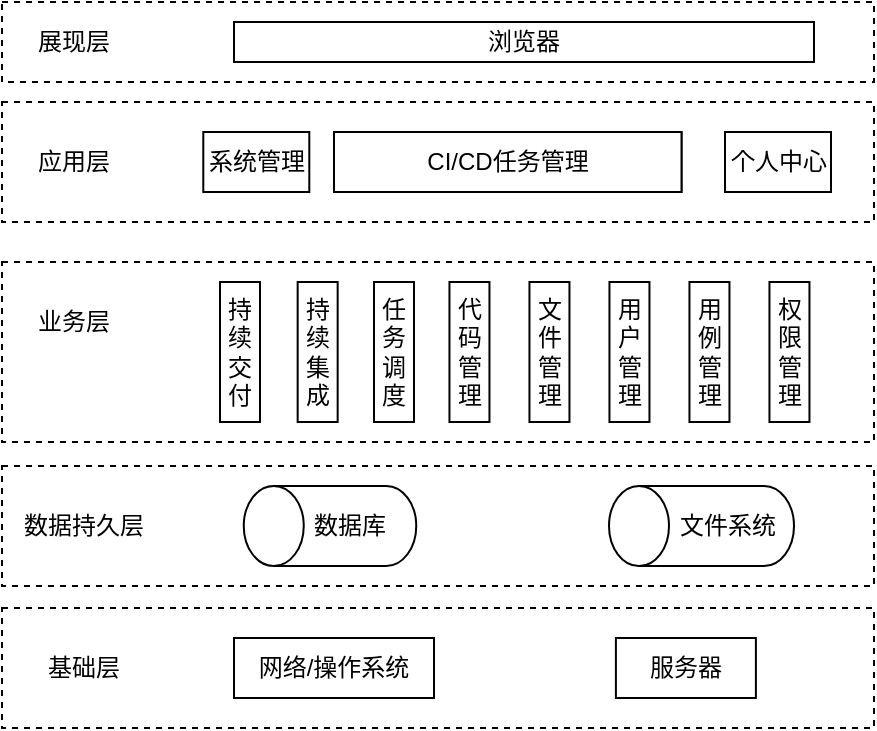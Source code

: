 <mxfile version="14.6.10" type="github">
  <diagram id="vFWC03K5JibOjdLcUImf" name="第 1 页">
    <mxGraphModel dx="1422" dy="762" grid="1" gridSize="10" guides="1" tooltips="1" connect="1" arrows="1" fold="1" page="1" pageScale="1" pageWidth="827" pageHeight="1169" math="0" shadow="0">
      <root>
        <mxCell id="0" />
        <mxCell id="1" parent="0" />
        <mxCell id="GfoEtZHWI8R1b00jcY76-1" value="" style="rounded=0;whiteSpace=wrap;html=1;dashed=1;" vertex="1" parent="1">
          <mxGeometry x="170" y="320" width="436" height="40" as="geometry" />
        </mxCell>
        <mxCell id="GfoEtZHWI8R1b00jcY76-2" value="" style="rounded=0;whiteSpace=wrap;html=1;dashed=1;" vertex="1" parent="1">
          <mxGeometry x="170" y="370" width="436" height="60" as="geometry" />
        </mxCell>
        <mxCell id="GfoEtZHWI8R1b00jcY76-3" value="展现层" style="text;html=1;strokeColor=none;fillColor=none;align=center;verticalAlign=middle;whiteSpace=wrap;rounded=0;dashed=1;" vertex="1" parent="1">
          <mxGeometry x="186" y="330" width="40" height="20" as="geometry" />
        </mxCell>
        <mxCell id="GfoEtZHWI8R1b00jcY76-4" value="应用层" style="text;html=1;strokeColor=none;fillColor=none;align=center;verticalAlign=middle;whiteSpace=wrap;rounded=0;dashed=1;" vertex="1" parent="1">
          <mxGeometry x="186" y="390" width="40" height="20" as="geometry" />
        </mxCell>
        <mxCell id="GfoEtZHWI8R1b00jcY76-5" value="" style="rounded=0;whiteSpace=wrap;html=1;dashed=1;" vertex="1" parent="1">
          <mxGeometry x="170" y="450" width="436" height="90" as="geometry" />
        </mxCell>
        <mxCell id="GfoEtZHWI8R1b00jcY76-6" value="业务层" style="text;html=1;strokeColor=none;fillColor=none;align=center;verticalAlign=middle;whiteSpace=wrap;rounded=0;dashed=1;" vertex="1" parent="1">
          <mxGeometry x="186" y="470" width="40" height="20" as="geometry" />
        </mxCell>
        <mxCell id="GfoEtZHWI8R1b00jcY76-7" value="浏览器" style="rounded=0;whiteSpace=wrap;html=1;" vertex="1" parent="1">
          <mxGeometry x="286" y="330" width="290" height="20" as="geometry" />
        </mxCell>
        <mxCell id="GfoEtZHWI8R1b00jcY76-8" value="个人中心" style="rounded=0;whiteSpace=wrap;html=1;" vertex="1" parent="1">
          <mxGeometry x="531.5" y="385" width="53" height="30" as="geometry" />
        </mxCell>
        <mxCell id="GfoEtZHWI8R1b00jcY76-9" value="CICD自动化管理" style="rounded=0;whiteSpace=wrap;html=1;" vertex="1" parent="1">
          <mxGeometry x="336" y="385" width="173.75" height="30" as="geometry" />
        </mxCell>
        <mxCell id="GfoEtZHWI8R1b00jcY76-10" value="系统管理" style="rounded=0;whiteSpace=wrap;html=1;" vertex="1" parent="1">
          <mxGeometry x="270.65" y="385" width="53" height="30" as="geometry" />
        </mxCell>
        <mxCell id="GfoEtZHWI8R1b00jcY76-11" value="持续集成&lt;span style=&quot;color: rgba(0 , 0 , 0 , 0) ; font-family: monospace ; font-size: 0px&quot;&gt;%3CmxGraphModel%3E%3Croot%3E%3CmxCell%20id%3D%220%22%2F%3E%3CmxCell%20id%3D%221%22%20parent%3D%220%22%2F%3E%3CmxCell%20id%3D%222%22%20value%3D%22%E7%94%A8%E4%BE%8B%E7%AE%A1%E7%90%86%22%20style%3D%22rounded%3D0%3BwhiteSpace%3Dwrap%3Bhtml%3D1%3B%22%20vertex%3D%221%22%20parent%3D%221%22%3E%3CmxGeometry%20x%3D%22376.73%22%20y%3D%22760%22%20width%3D%2220%22%20height%3D%2270%22%20as%3D%22geometry%22%2F%3E%3C%2FmxCell%3E%3C%2Froot%3E%3C%2FmxGraphModel%3E&lt;/span&gt;" style="rounded=0;whiteSpace=wrap;html=1;" vertex="1" parent="1">
          <mxGeometry x="317.83" y="460" width="20" height="70" as="geometry" />
        </mxCell>
        <mxCell id="GfoEtZHWI8R1b00jcY76-12" value="持续交付&lt;span style=&quot;color: rgba(0 , 0 , 0 , 0) ; font-family: monospace ; font-size: 0px&quot;&gt;%3CmxGraphModel%3E%3Croot%3E%3CmxCell%20id%3D%220%22%2F%3E%3CmxCell%20id%3D%221%22%20parent%3D%220%22%2F%3E%3CmxCell%20id%3D%222%22%20value%3D%22%E7%94%A8%E4%BE%8B%E7%AE%A1%E7%90%86%22%20style%3D%22rounded%3D0%3BwhiteSpace%3Dwrap%3Bhtml%3D1%3B%22%20vertex%3D%221%22%20parent%3D%221%22%3E%3CmxGeometry%20x%3D%22376.73%22%20y%3D%22760%22%20width%3D%2220%22%20height%3D%2270%22%20as%3D%22geometry%22%2F%3E%3C%2FmxCell%3E%3C%2Froot%3E%3C%2FmxGraphModel%3E&lt;/span&gt;" style="rounded=0;whiteSpace=wrap;html=1;" vertex="1" parent="1">
          <mxGeometry x="279" y="460" width="20" height="70" as="geometry" />
        </mxCell>
        <mxCell id="GfoEtZHWI8R1b00jcY76-13" value="" style="group" vertex="1" connectable="0" parent="1">
          <mxGeometry x="356" y="460" width="217.73" height="70" as="geometry" />
        </mxCell>
        <mxCell id="GfoEtZHWI8R1b00jcY76-14" value="任务调度" style="rounded=0;whiteSpace=wrap;html=1;" vertex="1" parent="GfoEtZHWI8R1b00jcY76-13">
          <mxGeometry width="20" height="70" as="geometry" />
        </mxCell>
        <mxCell id="GfoEtZHWI8R1b00jcY76-15" value="代码管理" style="rounded=0;whiteSpace=wrap;html=1;" vertex="1" parent="GfoEtZHWI8R1b00jcY76-13">
          <mxGeometry x="37.73" width="20" height="70" as="geometry" />
        </mxCell>
        <mxCell id="GfoEtZHWI8R1b00jcY76-16" value="用户管理&lt;span style=&quot;color: rgba(0 , 0 , 0 , 0) ; font-family: monospace ; font-size: 0px&quot;&gt;%3CmxGraphModel%3E%3Croot%3E%3CmxCell%20id%3D%220%22%2F%3E%3CmxCell%20id%3D%221%22%20parent%3D%220%22%2F%3E%3CmxCell%20id%3D%222%22%20value%3D%22%E6%96%87%E4%BB%B6%E7%AE%A1%E7%90%86%22%20style%3D%22rounded%3D0%3BwhiteSpace%3Dwrap%3Bhtml%3D1%3B%22%20vertex%3D%221%22%20parent%3D%221%22%3E%3CmxGeometry%20x%3D%22680%22%20y%3D%22720%22%20width%3D%2220%22%20height%3D%2270%22%20as%3D%22geometry%22%2F%3E%3C%2FmxCell%3E%3C%2Froot%3E%3C%2FmxGraphModel%3E&lt;/span&gt;" style="rounded=0;whiteSpace=wrap;html=1;" vertex="1" parent="GfoEtZHWI8R1b00jcY76-13">
          <mxGeometry x="117.73" width="20" height="70" as="geometry" />
        </mxCell>
        <mxCell id="GfoEtZHWI8R1b00jcY76-17" value="权限管理" style="rounded=0;whiteSpace=wrap;html=1;" vertex="1" parent="GfoEtZHWI8R1b00jcY76-13">
          <mxGeometry x="197.73" width="20" height="70" as="geometry" />
        </mxCell>
        <mxCell id="GfoEtZHWI8R1b00jcY76-18" value="文件管理" style="rounded=0;whiteSpace=wrap;html=1;" vertex="1" parent="GfoEtZHWI8R1b00jcY76-13">
          <mxGeometry x="77.73" width="20" height="70" as="geometry" />
        </mxCell>
        <mxCell id="GfoEtZHWI8R1b00jcY76-19" value="用例管理" style="rounded=0;whiteSpace=wrap;html=1;" vertex="1" parent="GfoEtZHWI8R1b00jcY76-13">
          <mxGeometry x="157.73" width="20" height="70" as="geometry" />
        </mxCell>
        <mxCell id="GfoEtZHWI8R1b00jcY76-20" value="" style="rounded=0;whiteSpace=wrap;html=1;dashed=1;" vertex="1" parent="1">
          <mxGeometry x="170" y="552" width="436" height="60" as="geometry" />
        </mxCell>
        <mxCell id="GfoEtZHWI8R1b00jcY76-21" value="数据持久层" style="text;html=1;strokeColor=none;fillColor=none;align=center;verticalAlign=middle;whiteSpace=wrap;rounded=0;dashed=1;" vertex="1" parent="1">
          <mxGeometry x="176" y="572" width="70" height="20" as="geometry" />
        </mxCell>
        <mxCell id="GfoEtZHWI8R1b00jcY76-22" value="" style="group" vertex="1" connectable="0" parent="1">
          <mxGeometry x="473.5" y="562" width="92.5" height="40" as="geometry" />
        </mxCell>
        <mxCell id="GfoEtZHWI8R1b00jcY76-23" value="" style="shape=cylinder3;whiteSpace=wrap;html=1;boundedLbl=1;backgroundOutline=1;size=15;rounded=1;rotation=-90;" vertex="1" parent="GfoEtZHWI8R1b00jcY76-22">
          <mxGeometry x="26.25" y="-26.25" width="40" height="92.5" as="geometry" />
        </mxCell>
        <mxCell id="GfoEtZHWI8R1b00jcY76-24" value="文件系统" style="text;html=1;strokeColor=none;fillColor=none;align=center;verticalAlign=middle;whiteSpace=wrap;rounded=0;" vertex="1" parent="GfoEtZHWI8R1b00jcY76-22">
          <mxGeometry x="33.25" y="10" width="51.5" height="20" as="geometry" />
        </mxCell>
        <mxCell id="GfoEtZHWI8R1b00jcY76-25" value="" style="group" vertex="1" connectable="0" parent="1">
          <mxGeometry x="290.875" y="561.995" width="86.25" height="40" as="geometry" />
        </mxCell>
        <mxCell id="GfoEtZHWI8R1b00jcY76-26" value="" style="shape=cylinder3;whiteSpace=wrap;html=1;boundedLbl=1;backgroundOutline=1;size=15;rounded=1;rotation=-90;" vertex="1" parent="GfoEtZHWI8R1b00jcY76-25">
          <mxGeometry x="23.125" y="-23.125" width="40" height="86.25" as="geometry" />
        </mxCell>
        <mxCell id="GfoEtZHWI8R1b00jcY76-27" value="数据库" style="text;html=1;strokeColor=none;fillColor=none;align=center;verticalAlign=middle;whiteSpace=wrap;rounded=0;" vertex="1" parent="GfoEtZHWI8R1b00jcY76-25">
          <mxGeometry x="32.775" y="10.005" width="40" height="20" as="geometry" />
        </mxCell>
        <mxCell id="GfoEtZHWI8R1b00jcY76-28" value="" style="rounded=0;whiteSpace=wrap;html=1;dashed=1;" vertex="1" parent="1">
          <mxGeometry x="170" y="623" width="436" height="60" as="geometry" />
        </mxCell>
        <mxCell id="GfoEtZHWI8R1b00jcY76-29" value="基础层" style="text;html=1;strokeColor=none;fillColor=none;align=center;verticalAlign=middle;whiteSpace=wrap;rounded=0;dashed=1;" vertex="1" parent="1">
          <mxGeometry x="186" y="643" width="50" height="20" as="geometry" />
        </mxCell>
        <mxCell id="GfoEtZHWI8R1b00jcY76-30" value="网络/操作系统" style="rounded=0;whiteSpace=wrap;html=1;" vertex="1" parent="1">
          <mxGeometry x="286" y="638" width="100" height="30" as="geometry" />
        </mxCell>
        <mxCell id="GfoEtZHWI8R1b00jcY76-31" value="服务器" style="rounded=0;whiteSpace=wrap;html=1;" vertex="1" parent="1">
          <mxGeometry x="476.95" y="638" width="70" height="30" as="geometry" />
        </mxCell>
        <mxCell id="GfoEtZHWI8R1b00jcY76-32" value="CI/CD任务管理" style="rounded=0;whiteSpace=wrap;html=1;" vertex="1" parent="1">
          <mxGeometry x="336" y="385" width="173.75" height="30" as="geometry" />
        </mxCell>
      </root>
    </mxGraphModel>
  </diagram>
</mxfile>
